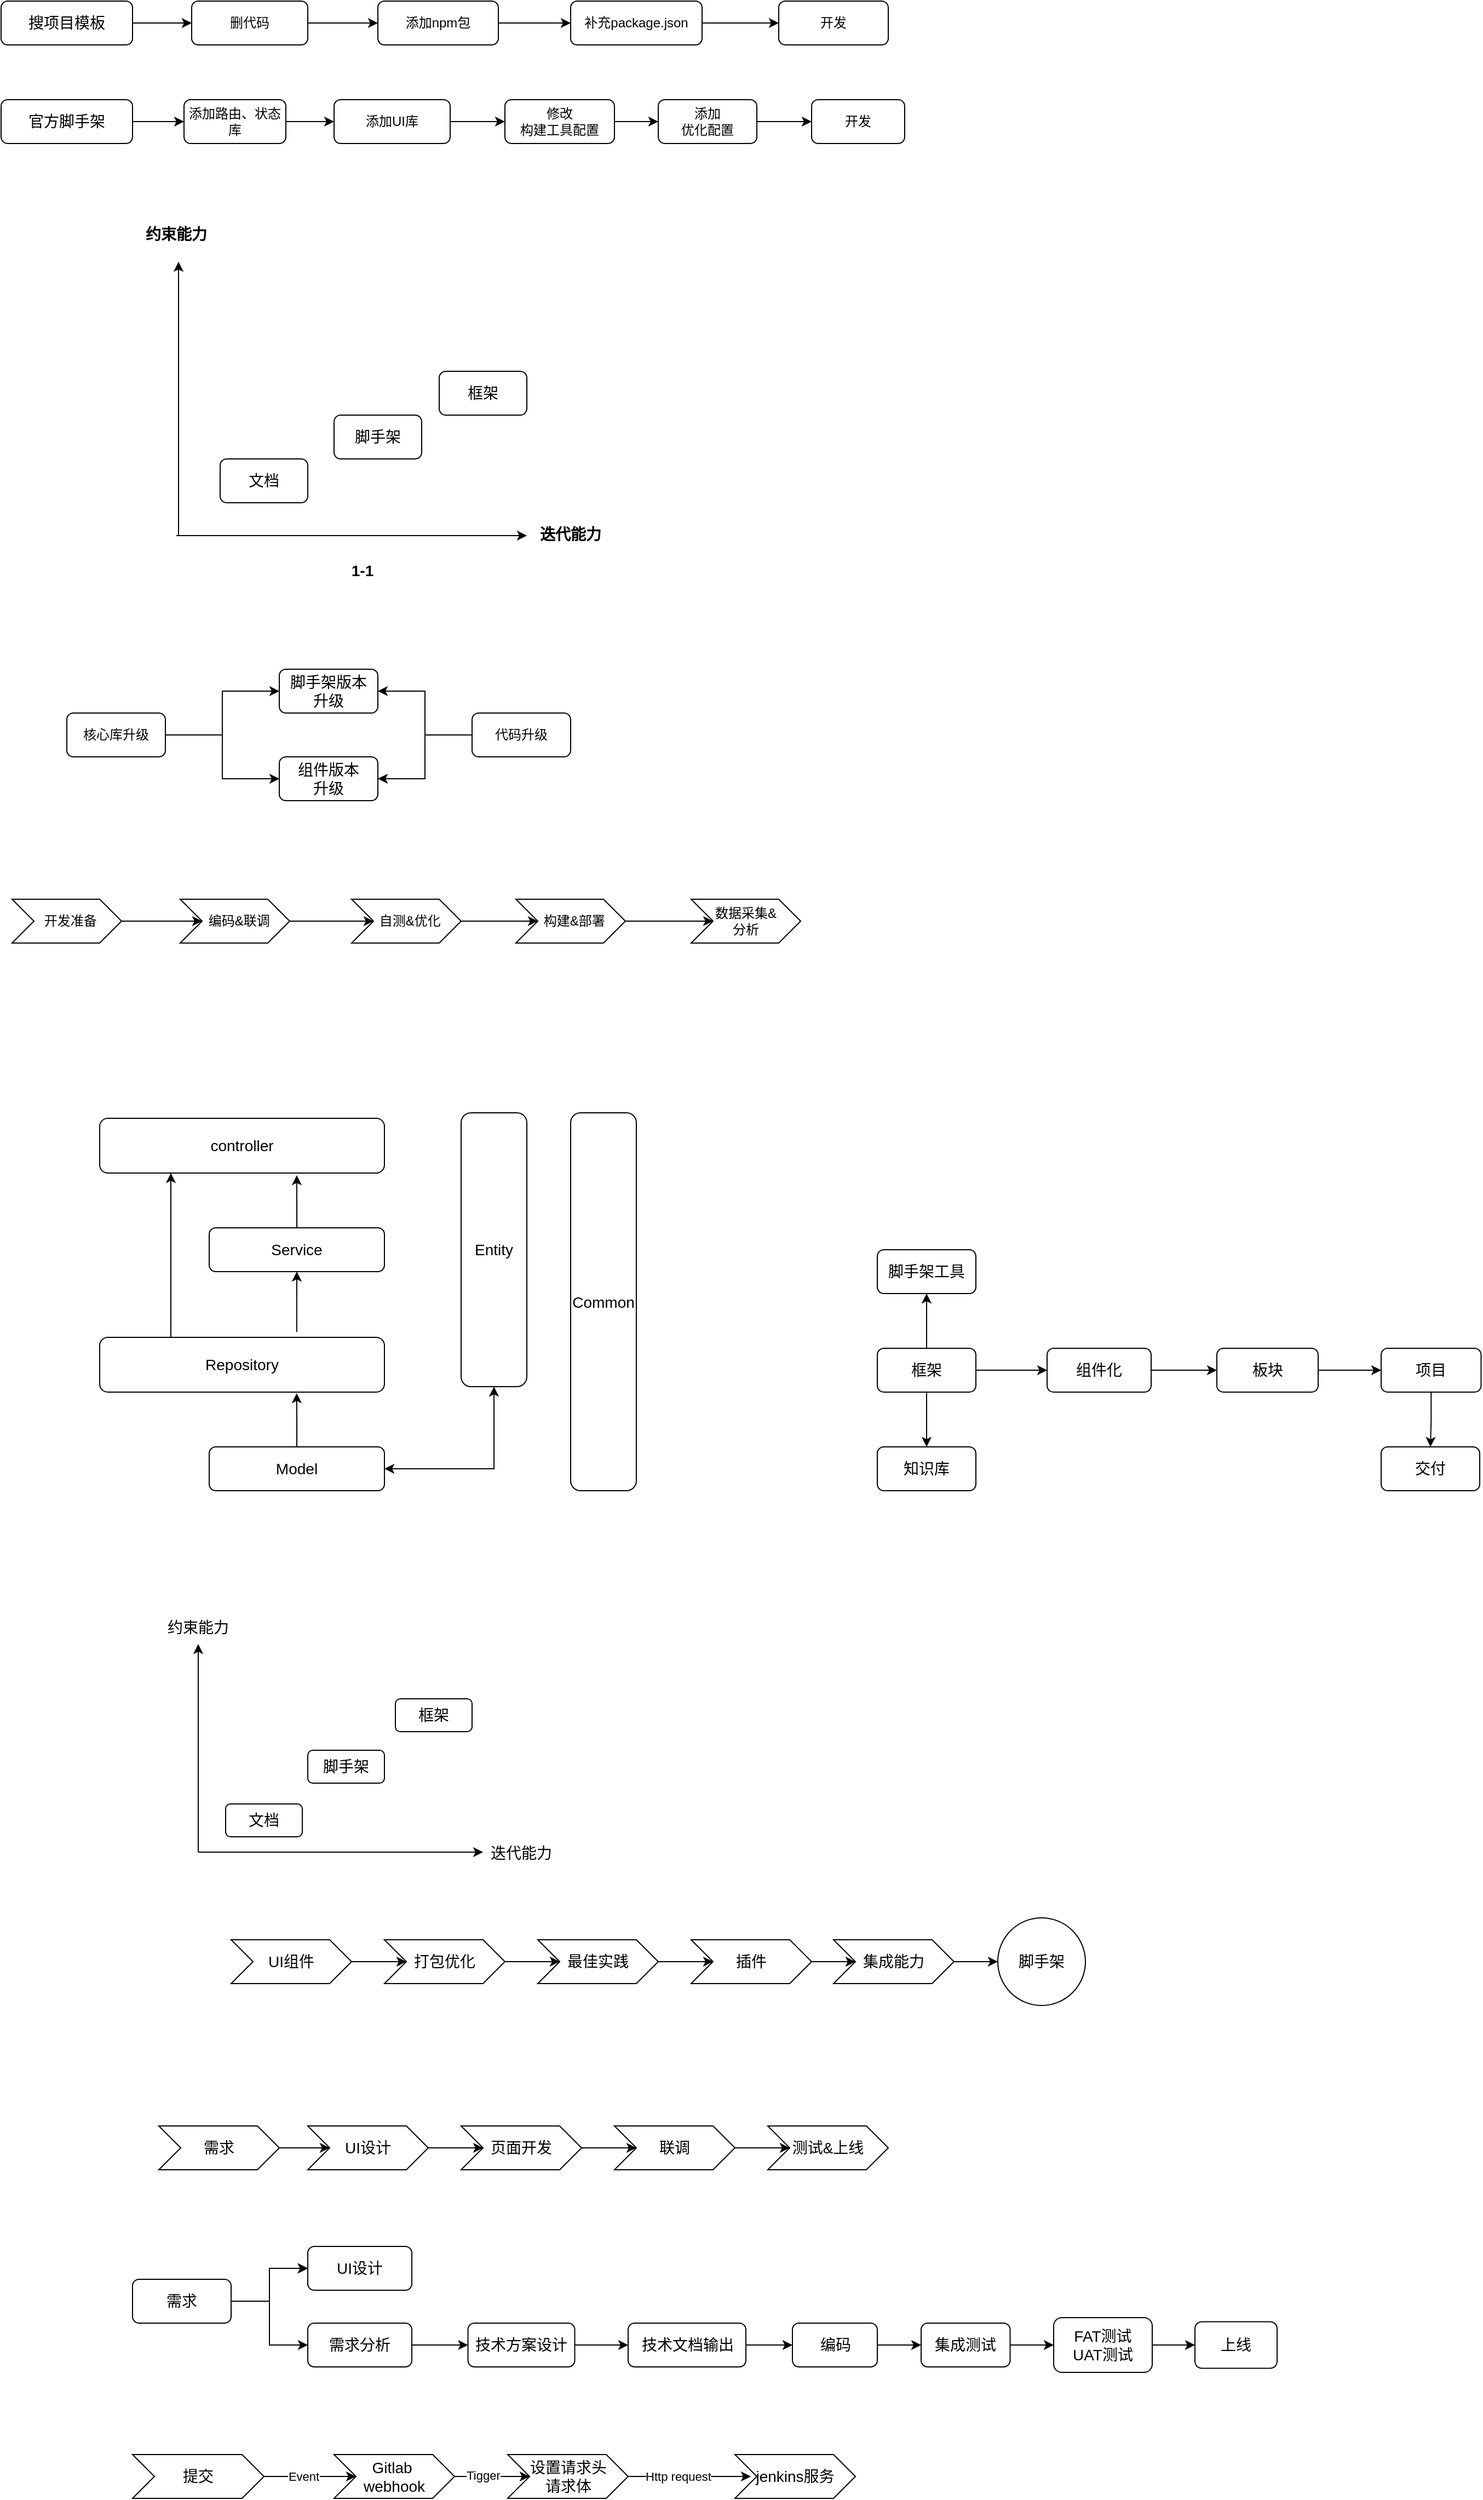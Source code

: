 <mxfile version="24.0.4" type="device">
  <diagram name="第 1 页" id="cCsAaRK-UNucI2DdjEOl">
    <mxGraphModel dx="1202" dy="805" grid="1" gridSize="10" guides="1" tooltips="1" connect="1" arrows="1" fold="1" page="1" pageScale="1" pageWidth="827" pageHeight="1169" math="0" shadow="0">
      <root>
        <mxCell id="0" />
        <mxCell id="1" parent="0" />
        <mxCell id="EiU0RaMu62NVQGDZF7El-1" value="" style="endArrow=classic;html=1;rounded=0;" parent="1" edge="1">
          <mxGeometry width="50" height="50" relative="1" as="geometry">
            <mxPoint x="230" y="508" as="sourcePoint" />
            <mxPoint x="550" y="508" as="targetPoint" />
          </mxGeometry>
        </mxCell>
        <mxCell id="EiU0RaMu62NVQGDZF7El-2" value="" style="endArrow=classic;html=1;rounded=0;" parent="1" edge="1">
          <mxGeometry width="50" height="50" relative="1" as="geometry">
            <mxPoint x="232" y="508" as="sourcePoint" />
            <mxPoint x="232" y="258" as="targetPoint" />
          </mxGeometry>
        </mxCell>
        <mxCell id="EiU0RaMu62NVQGDZF7El-3" value="&lt;font style=&quot;font-size: 14px;&quot;&gt;&lt;b&gt;迭代能力&lt;/b&gt;&lt;/font&gt;" style="text;html=1;strokeColor=none;fillColor=none;align=center;verticalAlign=middle;whiteSpace=wrap;rounded=0;" parent="1" vertex="1">
          <mxGeometry x="560" y="492" width="60" height="30" as="geometry" />
        </mxCell>
        <mxCell id="EiU0RaMu62NVQGDZF7El-4" value="&lt;font style=&quot;font-size: 14px;&quot;&gt;&lt;b&gt;约束能力&lt;/b&gt;&lt;/font&gt;" style="text;html=1;strokeColor=none;fillColor=none;align=center;verticalAlign=middle;whiteSpace=wrap;rounded=0;" parent="1" vertex="1">
          <mxGeometry x="200" y="218" width="60" height="30" as="geometry" />
        </mxCell>
        <mxCell id="EiU0RaMu62NVQGDZF7El-5" value="&lt;font style=&quot;font-size: 14px;&quot;&gt;文档&lt;/font&gt;" style="rounded=1;whiteSpace=wrap;html=1;" parent="1" vertex="1">
          <mxGeometry x="270" y="438" width="80" height="40" as="geometry" />
        </mxCell>
        <mxCell id="EiU0RaMu62NVQGDZF7El-6" value="&lt;font style=&quot;font-size: 14px;&quot;&gt;脚手架&lt;/font&gt;" style="rounded=1;whiteSpace=wrap;html=1;" parent="1" vertex="1">
          <mxGeometry x="374" y="398" width="80" height="40" as="geometry" />
        </mxCell>
        <mxCell id="EiU0RaMu62NVQGDZF7El-7" value="&lt;font style=&quot;font-size: 14px;&quot;&gt;框架&lt;/font&gt;" style="rounded=1;whiteSpace=wrap;html=1;" parent="1" vertex="1">
          <mxGeometry x="470" y="358" width="80" height="40" as="geometry" />
        </mxCell>
        <mxCell id="EiU0RaMu62NVQGDZF7El-8" value="&lt;font style=&quot;font-size: 14px;&quot;&gt;&lt;b&gt;1-1&lt;/b&gt;&lt;/font&gt;" style="text;html=1;strokeColor=none;fillColor=none;align=center;verticalAlign=middle;whiteSpace=wrap;rounded=0;" parent="1" vertex="1">
          <mxGeometry x="370" y="525" width="60" height="30" as="geometry" />
        </mxCell>
        <mxCell id="Ejt7r15DosklADj79_5X-3" value="" style="edgeStyle=orthogonalEdgeStyle;rounded=0;orthogonalLoop=1;jettySize=auto;html=1;" parent="1" source="Ejt7r15DosklADj79_5X-1" target="Ejt7r15DosklADj79_5X-2" edge="1">
          <mxGeometry relative="1" as="geometry" />
        </mxCell>
        <mxCell id="Ejt7r15DosklADj79_5X-1" value="&lt;font style=&quot;font-size: 14px;&quot;&gt;搜项目模板&lt;/font&gt;" style="rounded=1;whiteSpace=wrap;html=1;" parent="1" vertex="1">
          <mxGeometry x="70" y="20" width="120" height="40" as="geometry" />
        </mxCell>
        <mxCell id="Ejt7r15DosklADj79_5X-5" value="" style="edgeStyle=orthogonalEdgeStyle;rounded=0;orthogonalLoop=1;jettySize=auto;html=1;" parent="1" source="Ejt7r15DosklADj79_5X-2" target="Ejt7r15DosklADj79_5X-4" edge="1">
          <mxGeometry relative="1" as="geometry" />
        </mxCell>
        <mxCell id="Ejt7r15DosklADj79_5X-2" value="删代码" style="whiteSpace=wrap;html=1;rounded=1;" parent="1" vertex="1">
          <mxGeometry x="244" y="20" width="106" height="40" as="geometry" />
        </mxCell>
        <mxCell id="Ejt7r15DosklADj79_5X-7" value="" style="edgeStyle=orthogonalEdgeStyle;rounded=0;orthogonalLoop=1;jettySize=auto;html=1;" parent="1" source="Ejt7r15DosklADj79_5X-4" target="Ejt7r15DosklADj79_5X-6" edge="1">
          <mxGeometry relative="1" as="geometry" />
        </mxCell>
        <mxCell id="Ejt7r15DosklADj79_5X-4" value="添加npm包" style="whiteSpace=wrap;html=1;rounded=1;" parent="1" vertex="1">
          <mxGeometry x="414" y="20" width="110" height="40" as="geometry" />
        </mxCell>
        <mxCell id="Ejt7r15DosklADj79_5X-9" value="" style="edgeStyle=orthogonalEdgeStyle;rounded=0;orthogonalLoop=1;jettySize=auto;html=1;" parent="1" source="Ejt7r15DosklADj79_5X-6" target="Ejt7r15DosklADj79_5X-8" edge="1">
          <mxGeometry relative="1" as="geometry" />
        </mxCell>
        <mxCell id="Ejt7r15DosklADj79_5X-6" value="补充package.json" style="whiteSpace=wrap;html=1;rounded=1;" parent="1" vertex="1">
          <mxGeometry x="590" y="20" width="120" height="40" as="geometry" />
        </mxCell>
        <mxCell id="Ejt7r15DosklADj79_5X-8" value="开发" style="whiteSpace=wrap;html=1;rounded=1;" parent="1" vertex="1">
          <mxGeometry x="780" y="20" width="100" height="40" as="geometry" />
        </mxCell>
        <mxCell id="Ejt7r15DosklADj79_5X-12" value="" style="edgeStyle=orthogonalEdgeStyle;rounded=0;orthogonalLoop=1;jettySize=auto;html=1;" parent="1" source="Ejt7r15DosklADj79_5X-10" target="Ejt7r15DosklADj79_5X-11" edge="1">
          <mxGeometry relative="1" as="geometry" />
        </mxCell>
        <mxCell id="Ejt7r15DosklADj79_5X-10" value="&lt;font style=&quot;font-size: 14px;&quot;&gt;官方脚手架&lt;/font&gt;" style="rounded=1;whiteSpace=wrap;html=1;" parent="1" vertex="1">
          <mxGeometry x="70" y="110" width="120" height="40" as="geometry" />
        </mxCell>
        <mxCell id="Ejt7r15DosklADj79_5X-14" value="" style="edgeStyle=orthogonalEdgeStyle;rounded=0;orthogonalLoop=1;jettySize=auto;html=1;" parent="1" source="Ejt7r15DosklADj79_5X-11" target="Ejt7r15DosklADj79_5X-13" edge="1">
          <mxGeometry relative="1" as="geometry" />
        </mxCell>
        <mxCell id="Ejt7r15DosklADj79_5X-11" value="添加路由、状态库" style="whiteSpace=wrap;html=1;rounded=1;" parent="1" vertex="1">
          <mxGeometry x="237" y="110" width="93" height="40" as="geometry" />
        </mxCell>
        <mxCell id="Ejt7r15DosklADj79_5X-16" value="" style="edgeStyle=orthogonalEdgeStyle;rounded=0;orthogonalLoop=1;jettySize=auto;html=1;" parent="1" source="Ejt7r15DosklADj79_5X-13" target="Ejt7r15DosklADj79_5X-15" edge="1">
          <mxGeometry relative="1" as="geometry" />
        </mxCell>
        <mxCell id="Ejt7r15DosklADj79_5X-13" value="添加UI库" style="whiteSpace=wrap;html=1;rounded=1;" parent="1" vertex="1">
          <mxGeometry x="374" y="110" width="106" height="40" as="geometry" />
        </mxCell>
        <mxCell id="Ejt7r15DosklADj79_5X-18" value="" style="edgeStyle=orthogonalEdgeStyle;rounded=0;orthogonalLoop=1;jettySize=auto;html=1;" parent="1" source="Ejt7r15DosklADj79_5X-15" target="Ejt7r15DosklADj79_5X-17" edge="1">
          <mxGeometry relative="1" as="geometry" />
        </mxCell>
        <mxCell id="Ejt7r15DosklADj79_5X-15" value="修改&lt;br&gt;构建工具配置" style="whiteSpace=wrap;html=1;rounded=1;" parent="1" vertex="1">
          <mxGeometry x="530" y="110" width="100" height="40" as="geometry" />
        </mxCell>
        <mxCell id="Ejt7r15DosklADj79_5X-20" value="" style="edgeStyle=orthogonalEdgeStyle;rounded=0;orthogonalLoop=1;jettySize=auto;html=1;" parent="1" source="Ejt7r15DosklADj79_5X-17" target="Ejt7r15DosklADj79_5X-19" edge="1">
          <mxGeometry relative="1" as="geometry" />
        </mxCell>
        <mxCell id="Ejt7r15DosklADj79_5X-17" value="添加&lt;br&gt;优化配置" style="whiteSpace=wrap;html=1;rounded=1;" parent="1" vertex="1">
          <mxGeometry x="670" y="110" width="90" height="40" as="geometry" />
        </mxCell>
        <mxCell id="Ejt7r15DosklADj79_5X-19" value="开发" style="whiteSpace=wrap;html=1;rounded=1;" parent="1" vertex="1">
          <mxGeometry x="810" y="110" width="85" height="40" as="geometry" />
        </mxCell>
        <mxCell id="NAdWl_2dodAaMcUguK9u-1" value="&lt;font style=&quot;font-size: 14px;&quot;&gt;脚手架版本&lt;br&gt;升级&lt;/font&gt;" style="rounded=1;whiteSpace=wrap;html=1;" parent="1" vertex="1">
          <mxGeometry x="324" y="630" width="90" height="40" as="geometry" />
        </mxCell>
        <mxCell id="NAdWl_2dodAaMcUguK9u-10" style="edgeStyle=orthogonalEdgeStyle;rounded=0;orthogonalLoop=1;jettySize=auto;html=1;entryX=0;entryY=0.5;entryDx=0;entryDy=0;" parent="1" source="NAdWl_2dodAaMcUguK9u-2" target="NAdWl_2dodAaMcUguK9u-1" edge="1">
          <mxGeometry relative="1" as="geometry" />
        </mxCell>
        <mxCell id="NAdWl_2dodAaMcUguK9u-11" style="edgeStyle=orthogonalEdgeStyle;rounded=0;orthogonalLoop=1;jettySize=auto;html=1;entryX=0;entryY=0.5;entryDx=0;entryDy=0;" parent="1" source="NAdWl_2dodAaMcUguK9u-2" target="NAdWl_2dodAaMcUguK9u-4" edge="1">
          <mxGeometry relative="1" as="geometry" />
        </mxCell>
        <mxCell id="NAdWl_2dodAaMcUguK9u-2" value="核心库升级" style="rounded=1;whiteSpace=wrap;html=1;" parent="1" vertex="1">
          <mxGeometry x="130" y="670" width="90" height="40" as="geometry" />
        </mxCell>
        <mxCell id="NAdWl_2dodAaMcUguK9u-12" style="edgeStyle=orthogonalEdgeStyle;rounded=0;orthogonalLoop=1;jettySize=auto;html=1;entryX=1;entryY=0.5;entryDx=0;entryDy=0;" parent="1" source="NAdWl_2dodAaMcUguK9u-3" target="NAdWl_2dodAaMcUguK9u-1" edge="1">
          <mxGeometry relative="1" as="geometry" />
        </mxCell>
        <mxCell id="NAdWl_2dodAaMcUguK9u-13" style="edgeStyle=orthogonalEdgeStyle;rounded=0;orthogonalLoop=1;jettySize=auto;html=1;entryX=1;entryY=0.5;entryDx=0;entryDy=0;" parent="1" source="NAdWl_2dodAaMcUguK9u-3" target="NAdWl_2dodAaMcUguK9u-4" edge="1">
          <mxGeometry relative="1" as="geometry" />
        </mxCell>
        <mxCell id="NAdWl_2dodAaMcUguK9u-3" value="代码升级" style="rounded=1;whiteSpace=wrap;html=1;" parent="1" vertex="1">
          <mxGeometry x="500" y="670" width="90" height="40" as="geometry" />
        </mxCell>
        <mxCell id="NAdWl_2dodAaMcUguK9u-4" value="&lt;font style=&quot;font-size: 14px;&quot;&gt;组件版本&lt;br&gt;升级&lt;/font&gt;" style="rounded=1;whiteSpace=wrap;html=1;" parent="1" vertex="1">
          <mxGeometry x="324" y="710" width="90" height="40" as="geometry" />
        </mxCell>
        <mxCell id="hn75DS8gyZe4PShJC_QH-3" value="" style="edgeStyle=orthogonalEdgeStyle;rounded=0;orthogonalLoop=1;jettySize=auto;html=1;" parent="1" source="hn75DS8gyZe4PShJC_QH-1" target="hn75DS8gyZe4PShJC_QH-2" edge="1">
          <mxGeometry relative="1" as="geometry" />
        </mxCell>
        <mxCell id="hn75DS8gyZe4PShJC_QH-1" value="&amp;nbsp; 开发准备" style="shape=step;perimeter=stepPerimeter;whiteSpace=wrap;html=1;fixedSize=1;" parent="1" vertex="1">
          <mxGeometry x="80" y="840" width="100" height="40" as="geometry" />
        </mxCell>
        <mxCell id="hn75DS8gyZe4PShJC_QH-5" value="" style="edgeStyle=orthogonalEdgeStyle;rounded=0;orthogonalLoop=1;jettySize=auto;html=1;" parent="1" source="hn75DS8gyZe4PShJC_QH-2" target="hn75DS8gyZe4PShJC_QH-4" edge="1">
          <mxGeometry relative="1" as="geometry" />
        </mxCell>
        <mxCell id="hn75DS8gyZe4PShJC_QH-2" value="&amp;nbsp; 编码&amp;amp;联调" style="shape=step;perimeter=stepPerimeter;whiteSpace=wrap;html=1;fixedSize=1;" parent="1" vertex="1">
          <mxGeometry x="233.5" y="840" width="100" height="40" as="geometry" />
        </mxCell>
        <mxCell id="hn75DS8gyZe4PShJC_QH-7" value="" style="edgeStyle=orthogonalEdgeStyle;rounded=0;orthogonalLoop=1;jettySize=auto;html=1;" parent="1" source="hn75DS8gyZe4PShJC_QH-4" target="hn75DS8gyZe4PShJC_QH-6" edge="1">
          <mxGeometry relative="1" as="geometry" />
        </mxCell>
        <mxCell id="hn75DS8gyZe4PShJC_QH-4" value="&amp;nbsp; 自测&amp;amp;优化" style="shape=step;perimeter=stepPerimeter;whiteSpace=wrap;html=1;fixedSize=1;" parent="1" vertex="1">
          <mxGeometry x="390" y="840" width="100" height="40" as="geometry" />
        </mxCell>
        <mxCell id="hn75DS8gyZe4PShJC_QH-9" value="" style="edgeStyle=orthogonalEdgeStyle;rounded=0;orthogonalLoop=1;jettySize=auto;html=1;" parent="1" source="hn75DS8gyZe4PShJC_QH-6" target="hn75DS8gyZe4PShJC_QH-8" edge="1">
          <mxGeometry relative="1" as="geometry" />
        </mxCell>
        <mxCell id="hn75DS8gyZe4PShJC_QH-6" value="&amp;nbsp; 构建&amp;amp;部署" style="shape=step;perimeter=stepPerimeter;whiteSpace=wrap;html=1;fixedSize=1;" parent="1" vertex="1">
          <mxGeometry x="540" y="840" width="100" height="40" as="geometry" />
        </mxCell>
        <mxCell id="hn75DS8gyZe4PShJC_QH-8" value="数据采集&amp;amp;&lt;br&gt;分析" style="shape=step;perimeter=stepPerimeter;whiteSpace=wrap;html=1;fixedSize=1;" parent="1" vertex="1">
          <mxGeometry x="700" y="840" width="100" height="40" as="geometry" />
        </mxCell>
        <mxCell id="AYlHaPwdUE5kpKyvpGft-1" value="&lt;font style=&quot;font-size: 14px;&quot;&gt;controller&lt;/font&gt;" style="rounded=1;whiteSpace=wrap;html=1;" parent="1" vertex="1">
          <mxGeometry x="160" y="1040" width="260" height="50" as="geometry" />
        </mxCell>
        <mxCell id="AYlHaPwdUE5kpKyvpGft-2" value="&lt;font style=&quot;font-size: 14px;&quot;&gt;Service&lt;/font&gt;" style="rounded=1;whiteSpace=wrap;html=1;" parent="1" vertex="1">
          <mxGeometry x="260" y="1140" width="160" height="40" as="geometry" />
        </mxCell>
        <mxCell id="AYlHaPwdUE5kpKyvpGft-9" style="edgeStyle=orthogonalEdgeStyle;rounded=0;orthogonalLoop=1;jettySize=auto;html=1;entryX=0.5;entryY=1;entryDx=0;entryDy=0;exitX=0.692;exitY=-0.1;exitDx=0;exitDy=0;exitPerimeter=0;" parent="1" source="AYlHaPwdUE5kpKyvpGft-3" target="AYlHaPwdUE5kpKyvpGft-2" edge="1">
          <mxGeometry relative="1" as="geometry" />
        </mxCell>
        <mxCell id="AYlHaPwdUE5kpKyvpGft-11" style="edgeStyle=orthogonalEdgeStyle;rounded=0;orthogonalLoop=1;jettySize=auto;html=1;exitX=0.5;exitY=0;exitDx=0;exitDy=0;entryX=0.25;entryY=1;entryDx=0;entryDy=0;" parent="1" source="AYlHaPwdUE5kpKyvpGft-3" target="AYlHaPwdUE5kpKyvpGft-1" edge="1">
          <mxGeometry relative="1" as="geometry">
            <Array as="points">
              <mxPoint x="225" y="1240" />
            </Array>
          </mxGeometry>
        </mxCell>
        <mxCell id="AYlHaPwdUE5kpKyvpGft-3" value="&lt;font style=&quot;font-size: 14px;&quot;&gt;Repository&lt;/font&gt;" style="rounded=1;whiteSpace=wrap;html=1;" parent="1" vertex="1">
          <mxGeometry x="160" y="1240" width="260" height="50" as="geometry" />
        </mxCell>
        <mxCell id="AYlHaPwdUE5kpKyvpGft-7" style="edgeStyle=orthogonalEdgeStyle;rounded=0;orthogonalLoop=1;jettySize=auto;html=1;entryX=0.5;entryY=1;entryDx=0;entryDy=0;shadow=0;startArrow=classic;startFill=1;" parent="1" source="AYlHaPwdUE5kpKyvpGft-4" target="AYlHaPwdUE5kpKyvpGft-5" edge="1">
          <mxGeometry relative="1" as="geometry" />
        </mxCell>
        <mxCell id="AYlHaPwdUE5kpKyvpGft-4" value="&lt;font style=&quot;font-size: 14px;&quot;&gt;Model&lt;/font&gt;" style="rounded=1;whiteSpace=wrap;html=1;" parent="1" vertex="1">
          <mxGeometry x="260" y="1340" width="160" height="40" as="geometry" />
        </mxCell>
        <mxCell id="AYlHaPwdUE5kpKyvpGft-5" value="&lt;font style=&quot;font-size: 14px;&quot;&gt;Entity&lt;/font&gt;" style="rounded=1;whiteSpace=wrap;html=1;" parent="1" vertex="1">
          <mxGeometry x="490" y="1035" width="60" height="250" as="geometry" />
        </mxCell>
        <mxCell id="AYlHaPwdUE5kpKyvpGft-6" value="&lt;font style=&quot;font-size: 14px;&quot;&gt;Common&lt;/font&gt;" style="rounded=1;whiteSpace=wrap;html=1;" parent="1" vertex="1">
          <mxGeometry x="590" y="1035" width="60" height="345" as="geometry" />
        </mxCell>
        <mxCell id="AYlHaPwdUE5kpKyvpGft-8" style="edgeStyle=orthogonalEdgeStyle;rounded=0;orthogonalLoop=1;jettySize=auto;html=1;exitX=0.5;exitY=0;exitDx=0;exitDy=0;entryX=0.692;entryY=1.02;entryDx=0;entryDy=0;entryPerimeter=0;" parent="1" source="AYlHaPwdUE5kpKyvpGft-4" target="AYlHaPwdUE5kpKyvpGft-3" edge="1">
          <mxGeometry relative="1" as="geometry" />
        </mxCell>
        <mxCell id="AYlHaPwdUE5kpKyvpGft-14" style="edgeStyle=orthogonalEdgeStyle;rounded=0;orthogonalLoop=1;jettySize=auto;html=1;entryX=0.692;entryY=1.04;entryDx=0;entryDy=0;entryPerimeter=0;" parent="1" source="AYlHaPwdUE5kpKyvpGft-2" target="AYlHaPwdUE5kpKyvpGft-1" edge="1">
          <mxGeometry relative="1" as="geometry" />
        </mxCell>
        <mxCell id="2KSoQMNFVAGbqt0PSiGc-8" value="" style="edgeStyle=orthogonalEdgeStyle;rounded=0;orthogonalLoop=1;jettySize=auto;html=1;" parent="1" source="2KSoQMNFVAGbqt0PSiGc-6" target="2KSoQMNFVAGbqt0PSiGc-7" edge="1">
          <mxGeometry relative="1" as="geometry" />
        </mxCell>
        <mxCell id="2KSoQMNFVAGbqt0PSiGc-10" value="" style="edgeStyle=orthogonalEdgeStyle;rounded=0;orthogonalLoop=1;jettySize=auto;html=1;" parent="1" source="2KSoQMNFVAGbqt0PSiGc-6" target="2KSoQMNFVAGbqt0PSiGc-9" edge="1">
          <mxGeometry relative="1" as="geometry" />
        </mxCell>
        <mxCell id="2KSoQMNFVAGbqt0PSiGc-16" value="" style="edgeStyle=orthogonalEdgeStyle;rounded=0;orthogonalLoop=1;jettySize=auto;html=1;" parent="1" source="2KSoQMNFVAGbqt0PSiGc-6" target="2KSoQMNFVAGbqt0PSiGc-15" edge="1">
          <mxGeometry relative="1" as="geometry" />
        </mxCell>
        <mxCell id="2KSoQMNFVAGbqt0PSiGc-6" value="&lt;font style=&quot;font-size: 14px;&quot;&gt;框架&lt;/font&gt;" style="rounded=1;whiteSpace=wrap;html=1;" parent="1" vertex="1">
          <mxGeometry x="870" y="1250" width="90" height="40" as="geometry" />
        </mxCell>
        <mxCell id="2KSoQMNFVAGbqt0PSiGc-12" value="" style="edgeStyle=orthogonalEdgeStyle;rounded=0;orthogonalLoop=1;jettySize=auto;html=1;" parent="1" source="2KSoQMNFVAGbqt0PSiGc-7" target="2KSoQMNFVAGbqt0PSiGc-11" edge="1">
          <mxGeometry relative="1" as="geometry" />
        </mxCell>
        <mxCell id="2KSoQMNFVAGbqt0PSiGc-7" value="&lt;font style=&quot;font-size: 14px;&quot;&gt;组件化&lt;/font&gt;" style="whiteSpace=wrap;html=1;rounded=1;" parent="1" vertex="1">
          <mxGeometry x="1025" y="1250" width="95" height="40" as="geometry" />
        </mxCell>
        <mxCell id="2KSoQMNFVAGbqt0PSiGc-9" value="&lt;font style=&quot;font-size: 14px;&quot;&gt;知识库&lt;/font&gt;" style="whiteSpace=wrap;html=1;rounded=1;" parent="1" vertex="1">
          <mxGeometry x="870" y="1340" width="90" height="40" as="geometry" />
        </mxCell>
        <mxCell id="2KSoQMNFVAGbqt0PSiGc-14" value="" style="edgeStyle=orthogonalEdgeStyle;rounded=0;orthogonalLoop=1;jettySize=auto;html=1;" parent="1" source="2KSoQMNFVAGbqt0PSiGc-11" target="2KSoQMNFVAGbqt0PSiGc-13" edge="1">
          <mxGeometry relative="1" as="geometry" />
        </mxCell>
        <mxCell id="2KSoQMNFVAGbqt0PSiGc-11" value="&lt;font style=&quot;font-size: 14px;&quot;&gt;板块&lt;/font&gt;" style="whiteSpace=wrap;html=1;rounded=1;" parent="1" vertex="1">
          <mxGeometry x="1180" y="1250" width="92.5" height="40" as="geometry" />
        </mxCell>
        <mxCell id="2KSoQMNFVAGbqt0PSiGc-18" value="" style="edgeStyle=orthogonalEdgeStyle;rounded=0;orthogonalLoop=1;jettySize=auto;html=1;" parent="1" source="2KSoQMNFVAGbqt0PSiGc-13" target="2KSoQMNFVAGbqt0PSiGc-17" edge="1">
          <mxGeometry relative="1" as="geometry" />
        </mxCell>
        <mxCell id="2KSoQMNFVAGbqt0PSiGc-13" value="&lt;font style=&quot;font-size: 14px;&quot;&gt;项目&lt;/font&gt;" style="whiteSpace=wrap;html=1;rounded=1;" parent="1" vertex="1">
          <mxGeometry x="1330" y="1250" width="91.25" height="40" as="geometry" />
        </mxCell>
        <mxCell id="2KSoQMNFVAGbqt0PSiGc-15" value="&lt;font style=&quot;font-size: 14px;&quot;&gt;脚手架工具&lt;/font&gt;" style="whiteSpace=wrap;html=1;rounded=1;" parent="1" vertex="1">
          <mxGeometry x="870" y="1160" width="90" height="40" as="geometry" />
        </mxCell>
        <mxCell id="2KSoQMNFVAGbqt0PSiGc-17" value="&lt;font style=&quot;font-size: 14px;&quot;&gt;交付&lt;/font&gt;" style="whiteSpace=wrap;html=1;rounded=1;" parent="1" vertex="1">
          <mxGeometry x="1330" y="1340" width="90" height="40" as="geometry" />
        </mxCell>
        <mxCell id="v0n1DVpkR7fIXKcRWd8t-1" value="" style="endArrow=classic;html=1;rounded=0;" parent="1" edge="1">
          <mxGeometry width="50" height="50" relative="1" as="geometry">
            <mxPoint x="250" y="1710" as="sourcePoint" />
            <mxPoint x="510" y="1710" as="targetPoint" />
          </mxGeometry>
        </mxCell>
        <mxCell id="v0n1DVpkR7fIXKcRWd8t-2" value="" style="endArrow=classic;html=1;rounded=0;" parent="1" edge="1">
          <mxGeometry width="50" height="50" relative="1" as="geometry">
            <mxPoint x="250" y="1710" as="sourcePoint" />
            <mxPoint x="250" y="1520" as="targetPoint" />
          </mxGeometry>
        </mxCell>
        <mxCell id="v0n1DVpkR7fIXKcRWd8t-3" value="&lt;font style=&quot;font-size: 14px;&quot;&gt;文档&lt;/font&gt;" style="rounded=1;whiteSpace=wrap;html=1;" parent="1" vertex="1">
          <mxGeometry x="275" y="1666" width="70" height="30" as="geometry" />
        </mxCell>
        <mxCell id="v0n1DVpkR7fIXKcRWd8t-4" value="&lt;font style=&quot;font-size: 14px;&quot;&gt;脚手架&lt;/font&gt;" style="rounded=1;whiteSpace=wrap;html=1;" parent="1" vertex="1">
          <mxGeometry x="350" y="1617" width="70" height="30" as="geometry" />
        </mxCell>
        <mxCell id="v0n1DVpkR7fIXKcRWd8t-5" value="&lt;font style=&quot;font-size: 14px;&quot;&gt;框架&lt;/font&gt;" style="rounded=1;whiteSpace=wrap;html=1;" parent="1" vertex="1">
          <mxGeometry x="430" y="1570" width="70" height="30" as="geometry" />
        </mxCell>
        <mxCell id="v0n1DVpkR7fIXKcRWd8t-6" value="&lt;font style=&quot;font-size: 14px;&quot;&gt;迭代能力&lt;/font&gt;" style="text;html=1;align=center;verticalAlign=middle;whiteSpace=wrap;rounded=0;" parent="1" vertex="1">
          <mxGeometry x="515" y="1696" width="60" height="30" as="geometry" />
        </mxCell>
        <mxCell id="v0n1DVpkR7fIXKcRWd8t-7" value="&lt;font style=&quot;font-size: 14px;&quot;&gt;约束能力&lt;/font&gt;" style="text;html=1;align=center;verticalAlign=middle;whiteSpace=wrap;rounded=0;" parent="1" vertex="1">
          <mxGeometry x="220" y="1490" width="60" height="30" as="geometry" />
        </mxCell>
        <mxCell id="b-3hrUj5EbfOZdrdbs6c-3" value="" style="edgeStyle=orthogonalEdgeStyle;rounded=0;orthogonalLoop=1;jettySize=auto;html=1;" parent="1" source="b-3hrUj5EbfOZdrdbs6c-1" target="b-3hrUj5EbfOZdrdbs6c-2" edge="1">
          <mxGeometry relative="1" as="geometry" />
        </mxCell>
        <mxCell id="b-3hrUj5EbfOZdrdbs6c-1" value="&lt;font style=&quot;font-size: 14px;&quot;&gt;UI组件&lt;/font&gt;" style="shape=step;perimeter=stepPerimeter;whiteSpace=wrap;html=1;fixedSize=1;" parent="1" vertex="1">
          <mxGeometry x="280" y="1790" width="110" height="40" as="geometry" />
        </mxCell>
        <mxCell id="b-3hrUj5EbfOZdrdbs6c-5" value="" style="edgeStyle=orthogonalEdgeStyle;rounded=0;orthogonalLoop=1;jettySize=auto;html=1;" parent="1" source="b-3hrUj5EbfOZdrdbs6c-2" target="b-3hrUj5EbfOZdrdbs6c-4" edge="1">
          <mxGeometry relative="1" as="geometry" />
        </mxCell>
        <mxCell id="b-3hrUj5EbfOZdrdbs6c-2" value="&lt;font style=&quot;font-size: 14px;&quot;&gt;打包优化&lt;/font&gt;" style="shape=step;perimeter=stepPerimeter;whiteSpace=wrap;html=1;fixedSize=1;" parent="1" vertex="1">
          <mxGeometry x="420" y="1790" width="110" height="40" as="geometry" />
        </mxCell>
        <mxCell id="b-3hrUj5EbfOZdrdbs6c-7" value="" style="edgeStyle=orthogonalEdgeStyle;rounded=0;orthogonalLoop=1;jettySize=auto;html=1;" parent="1" source="b-3hrUj5EbfOZdrdbs6c-4" target="b-3hrUj5EbfOZdrdbs6c-6" edge="1">
          <mxGeometry relative="1" as="geometry" />
        </mxCell>
        <mxCell id="b-3hrUj5EbfOZdrdbs6c-4" value="&lt;font style=&quot;font-size: 14px;&quot;&gt;最佳实践&lt;/font&gt;" style="shape=step;perimeter=stepPerimeter;whiteSpace=wrap;html=1;fixedSize=1;" parent="1" vertex="1">
          <mxGeometry x="560" y="1790" width="110" height="40" as="geometry" />
        </mxCell>
        <mxCell id="b-3hrUj5EbfOZdrdbs6c-9" value="" style="edgeStyle=orthogonalEdgeStyle;rounded=0;orthogonalLoop=1;jettySize=auto;html=1;" parent="1" source="b-3hrUj5EbfOZdrdbs6c-6" target="b-3hrUj5EbfOZdrdbs6c-8" edge="1">
          <mxGeometry relative="1" as="geometry" />
        </mxCell>
        <mxCell id="b-3hrUj5EbfOZdrdbs6c-6" value="&lt;font style=&quot;font-size: 14px;&quot;&gt;插件&lt;/font&gt;" style="shape=step;perimeter=stepPerimeter;whiteSpace=wrap;html=1;fixedSize=1;" parent="1" vertex="1">
          <mxGeometry x="700" y="1790" width="110" height="40" as="geometry" />
        </mxCell>
        <mxCell id="b-3hrUj5EbfOZdrdbs6c-11" value="" style="edgeStyle=orthogonalEdgeStyle;rounded=0;orthogonalLoop=1;jettySize=auto;html=1;" parent="1" source="b-3hrUj5EbfOZdrdbs6c-8" target="b-3hrUj5EbfOZdrdbs6c-10" edge="1">
          <mxGeometry relative="1" as="geometry" />
        </mxCell>
        <mxCell id="b-3hrUj5EbfOZdrdbs6c-8" value="&lt;font style=&quot;font-size: 14px;&quot;&gt;集成能力&lt;/font&gt;" style="shape=step;perimeter=stepPerimeter;whiteSpace=wrap;html=1;fixedSize=1;" parent="1" vertex="1">
          <mxGeometry x="830" y="1790" width="110" height="40" as="geometry" />
        </mxCell>
        <mxCell id="b-3hrUj5EbfOZdrdbs6c-10" value="&lt;font style=&quot;font-size: 14px;&quot;&gt;脚手架&lt;/font&gt;" style="ellipse;whiteSpace=wrap;html=1;" parent="1" vertex="1">
          <mxGeometry x="980" y="1770" width="80" height="80" as="geometry" />
        </mxCell>
        <mxCell id="b38eb3SL9eCpy_nRKs9F-3" value="" style="edgeStyle=orthogonalEdgeStyle;rounded=0;orthogonalLoop=1;jettySize=auto;html=1;" parent="1" source="b38eb3SL9eCpy_nRKs9F-1" target="b38eb3SL9eCpy_nRKs9F-2" edge="1">
          <mxGeometry relative="1" as="geometry" />
        </mxCell>
        <mxCell id="b38eb3SL9eCpy_nRKs9F-1" value="&lt;font style=&quot;font-size: 14px;&quot;&gt;需求&lt;/font&gt;" style="shape=step;perimeter=stepPerimeter;whiteSpace=wrap;html=1;fixedSize=1;" parent="1" vertex="1">
          <mxGeometry x="214" y="1960" width="110" height="40" as="geometry" />
        </mxCell>
        <mxCell id="b38eb3SL9eCpy_nRKs9F-6" value="" style="edgeStyle=orthogonalEdgeStyle;rounded=0;orthogonalLoop=1;jettySize=auto;html=1;" parent="1" source="b38eb3SL9eCpy_nRKs9F-2" target="b38eb3SL9eCpy_nRKs9F-5" edge="1">
          <mxGeometry relative="1" as="geometry" />
        </mxCell>
        <mxCell id="b38eb3SL9eCpy_nRKs9F-2" value="&lt;font style=&quot;font-size: 14px;&quot;&gt;UI设计&lt;/font&gt;" style="shape=step;perimeter=stepPerimeter;whiteSpace=wrap;html=1;fixedSize=1;" parent="1" vertex="1">
          <mxGeometry x="350" y="1960" width="110" height="40" as="geometry" />
        </mxCell>
        <mxCell id="b38eb3SL9eCpy_nRKs9F-8" value="" style="edgeStyle=orthogonalEdgeStyle;rounded=0;orthogonalLoop=1;jettySize=auto;html=1;" parent="1" source="b38eb3SL9eCpy_nRKs9F-5" target="b38eb3SL9eCpy_nRKs9F-7" edge="1">
          <mxGeometry relative="1" as="geometry" />
        </mxCell>
        <mxCell id="b38eb3SL9eCpy_nRKs9F-5" value="&lt;font style=&quot;font-size: 14px;&quot;&gt;页面开发&lt;/font&gt;" style="shape=step;perimeter=stepPerimeter;whiteSpace=wrap;html=1;fixedSize=1;" parent="1" vertex="1">
          <mxGeometry x="490" y="1960" width="110" height="40" as="geometry" />
        </mxCell>
        <mxCell id="b38eb3SL9eCpy_nRKs9F-10" value="" style="edgeStyle=orthogonalEdgeStyle;rounded=0;orthogonalLoop=1;jettySize=auto;html=1;" parent="1" source="b38eb3SL9eCpy_nRKs9F-7" target="b38eb3SL9eCpy_nRKs9F-9" edge="1">
          <mxGeometry relative="1" as="geometry" />
        </mxCell>
        <mxCell id="b38eb3SL9eCpy_nRKs9F-7" value="&lt;font style=&quot;font-size: 14px;&quot;&gt;联调&lt;/font&gt;" style="shape=step;perimeter=stepPerimeter;whiteSpace=wrap;html=1;fixedSize=1;" parent="1" vertex="1">
          <mxGeometry x="630" y="1960" width="110" height="40" as="geometry" />
        </mxCell>
        <mxCell id="b38eb3SL9eCpy_nRKs9F-9" value="&lt;span style=&quot;font-size: 14px;&quot;&gt;测试&amp;amp;上线&lt;/span&gt;" style="shape=step;perimeter=stepPerimeter;whiteSpace=wrap;html=1;fixedSize=1;" parent="1" vertex="1">
          <mxGeometry x="770" y="1960" width="110" height="40" as="geometry" />
        </mxCell>
        <mxCell id="7uhI4GSn_xNczUIVpmax-4" value="" style="edgeStyle=orthogonalEdgeStyle;rounded=0;orthogonalLoop=1;jettySize=auto;html=1;" parent="1" source="7uhI4GSn_xNczUIVpmax-2" target="7uhI4GSn_xNczUIVpmax-3" edge="1">
          <mxGeometry relative="1" as="geometry" />
        </mxCell>
        <mxCell id="7uhI4GSn_xNczUIVpmax-5" value="" style="edgeStyle=orthogonalEdgeStyle;rounded=0;orthogonalLoop=1;jettySize=auto;html=1;" parent="1" source="7uhI4GSn_xNczUIVpmax-2" target="7uhI4GSn_xNczUIVpmax-3" edge="1">
          <mxGeometry relative="1" as="geometry" />
        </mxCell>
        <mxCell id="7uhI4GSn_xNczUIVpmax-6" value="" style="edgeStyle=orthogonalEdgeStyle;rounded=0;orthogonalLoop=1;jettySize=auto;html=1;" parent="1" source="7uhI4GSn_xNczUIVpmax-2" target="7uhI4GSn_xNczUIVpmax-3" edge="1">
          <mxGeometry relative="1" as="geometry" />
        </mxCell>
        <mxCell id="7uhI4GSn_xNczUIVpmax-8" style="edgeStyle=orthogonalEdgeStyle;rounded=0;orthogonalLoop=1;jettySize=auto;html=1;" parent="1" source="7uhI4GSn_xNczUIVpmax-2" target="7uhI4GSn_xNczUIVpmax-7" edge="1">
          <mxGeometry relative="1" as="geometry" />
        </mxCell>
        <mxCell id="7uhI4GSn_xNczUIVpmax-2" value="&lt;font style=&quot;font-size: 14px;&quot;&gt;需求&lt;/font&gt;" style="rounded=1;whiteSpace=wrap;html=1;" parent="1" vertex="1">
          <mxGeometry x="190" y="2100" width="90" height="40" as="geometry" />
        </mxCell>
        <mxCell id="7uhI4GSn_xNczUIVpmax-3" value="&lt;font style=&quot;font-size: 14px;&quot;&gt;UI设计&lt;/font&gt;" style="whiteSpace=wrap;html=1;rounded=1;" parent="1" vertex="1">
          <mxGeometry x="350" y="2070" width="95" height="40" as="geometry" />
        </mxCell>
        <mxCell id="7uhI4GSn_xNczUIVpmax-10" value="" style="edgeStyle=orthogonalEdgeStyle;rounded=0;orthogonalLoop=1;jettySize=auto;html=1;" parent="1" source="7uhI4GSn_xNczUIVpmax-7" target="7uhI4GSn_xNczUIVpmax-9" edge="1">
          <mxGeometry relative="1" as="geometry" />
        </mxCell>
        <mxCell id="7uhI4GSn_xNczUIVpmax-7" value="&lt;font style=&quot;font-size: 14px;&quot;&gt;需求分析&lt;/font&gt;" style="whiteSpace=wrap;html=1;rounded=1;" parent="1" vertex="1">
          <mxGeometry x="350" y="2140" width="95" height="40" as="geometry" />
        </mxCell>
        <mxCell id="7uhI4GSn_xNczUIVpmax-12" value="" style="edgeStyle=orthogonalEdgeStyle;rounded=0;orthogonalLoop=1;jettySize=auto;html=1;" parent="1" source="7uhI4GSn_xNczUIVpmax-9" target="7uhI4GSn_xNczUIVpmax-11" edge="1">
          <mxGeometry relative="1" as="geometry" />
        </mxCell>
        <mxCell id="7uhI4GSn_xNczUIVpmax-9" value="&lt;font style=&quot;font-size: 14px;&quot;&gt;技术方案设计&lt;/font&gt;" style="whiteSpace=wrap;html=1;rounded=1;" parent="1" vertex="1">
          <mxGeometry x="496.25" y="2140" width="97.5" height="40" as="geometry" />
        </mxCell>
        <mxCell id="7uhI4GSn_xNczUIVpmax-14" value="" style="edgeStyle=orthogonalEdgeStyle;rounded=0;orthogonalLoop=1;jettySize=auto;html=1;" parent="1" source="7uhI4GSn_xNczUIVpmax-11" target="7uhI4GSn_xNczUIVpmax-13" edge="1">
          <mxGeometry relative="1" as="geometry" />
        </mxCell>
        <mxCell id="7uhI4GSn_xNczUIVpmax-11" value="&lt;font style=&quot;font-size: 14px;&quot;&gt;技术文档输出&lt;/font&gt;" style="whiteSpace=wrap;html=1;rounded=1;" parent="1" vertex="1">
          <mxGeometry x="642.5" y="2140" width="107.5" height="40" as="geometry" />
        </mxCell>
        <mxCell id="7uhI4GSn_xNczUIVpmax-16" value="" style="edgeStyle=orthogonalEdgeStyle;rounded=0;orthogonalLoop=1;jettySize=auto;html=1;" parent="1" source="7uhI4GSn_xNczUIVpmax-13" target="7uhI4GSn_xNczUIVpmax-15" edge="1">
          <mxGeometry relative="1" as="geometry" />
        </mxCell>
        <mxCell id="7uhI4GSn_xNczUIVpmax-13" value="&lt;font style=&quot;font-size: 14px;&quot;&gt;编码&lt;/font&gt;" style="whiteSpace=wrap;html=1;rounded=1;" parent="1" vertex="1">
          <mxGeometry x="792.5" y="2140" width="77.5" height="40" as="geometry" />
        </mxCell>
        <mxCell id="7uhI4GSn_xNczUIVpmax-18" value="" style="edgeStyle=orthogonalEdgeStyle;rounded=0;orthogonalLoop=1;jettySize=auto;html=1;" parent="1" source="7uhI4GSn_xNczUIVpmax-15" target="7uhI4GSn_xNczUIVpmax-17" edge="1">
          <mxGeometry relative="1" as="geometry" />
        </mxCell>
        <mxCell id="7uhI4GSn_xNczUIVpmax-15" value="&lt;font style=&quot;font-size: 14px;&quot;&gt;集成测试&lt;/font&gt;" style="whiteSpace=wrap;html=1;rounded=1;" parent="1" vertex="1">
          <mxGeometry x="910" y="2140" width="81.25" height="40" as="geometry" />
        </mxCell>
        <mxCell id="7uhI4GSn_xNczUIVpmax-20" value="" style="edgeStyle=orthogonalEdgeStyle;rounded=0;orthogonalLoop=1;jettySize=auto;html=1;" parent="1" source="7uhI4GSn_xNczUIVpmax-17" target="7uhI4GSn_xNczUIVpmax-19" edge="1">
          <mxGeometry relative="1" as="geometry" />
        </mxCell>
        <mxCell id="7uhI4GSn_xNczUIVpmax-17" value="&lt;font style=&quot;font-size: 14px;&quot;&gt;FAT测试&lt;br&gt;UAT测试&lt;br&gt;&lt;/font&gt;" style="whiteSpace=wrap;html=1;rounded=1;" parent="1" vertex="1">
          <mxGeometry x="1031.01" y="2135" width="89.99" height="50" as="geometry" />
        </mxCell>
        <mxCell id="7uhI4GSn_xNczUIVpmax-19" value="&lt;font style=&quot;font-size: 14px;&quot;&gt;上线&lt;/font&gt;" style="whiteSpace=wrap;html=1;rounded=1;" parent="1" vertex="1">
          <mxGeometry x="1160" y="2138.75" width="75" height="42.5" as="geometry" />
        </mxCell>
        <mxCell id="b4jM1sa5eOg-B5LYomC1-3" style="edgeStyle=orthogonalEdgeStyle;rounded=0;orthogonalLoop=1;jettySize=auto;html=1;" parent="1" source="b4jM1sa5eOg-B5LYomC1-1" target="b4jM1sa5eOg-B5LYomC1-2" edge="1">
          <mxGeometry relative="1" as="geometry" />
        </mxCell>
        <mxCell id="b4jM1sa5eOg-B5LYomC1-6" value="Event" style="edgeLabel;html=1;align=center;verticalAlign=middle;resizable=0;points=[];" parent="b4jM1sa5eOg-B5LYomC1-3" vertex="1" connectable="0">
          <mxGeometry x="-0.143" relative="1" as="geometry">
            <mxPoint as="offset" />
          </mxGeometry>
        </mxCell>
        <mxCell id="b4jM1sa5eOg-B5LYomC1-1" value="&lt;font style=&quot;font-size: 14px;&quot;&gt;提交&lt;/font&gt;" style="shape=step;perimeter=stepPerimeter;whiteSpace=wrap;html=1;fixedSize=1;" parent="1" vertex="1">
          <mxGeometry x="190" y="2260" width="120" height="40" as="geometry" />
        </mxCell>
        <mxCell id="b4jM1sa5eOg-B5LYomC1-5" style="edgeStyle=orthogonalEdgeStyle;rounded=0;orthogonalLoop=1;jettySize=auto;html=1;entryX=0;entryY=0.5;entryDx=0;entryDy=0;" parent="1" source="b4jM1sa5eOg-B5LYomC1-2" target="b4jM1sa5eOg-B5LYomC1-4" edge="1">
          <mxGeometry relative="1" as="geometry" />
        </mxCell>
        <mxCell id="b4jM1sa5eOg-B5LYomC1-7" value="Tigger" style="edgeLabel;html=1;align=center;verticalAlign=middle;resizable=0;points=[];" parent="b4jM1sa5eOg-B5LYomC1-5" vertex="1" connectable="0">
          <mxGeometry x="-0.241" y="1" relative="1" as="geometry">
            <mxPoint as="offset" />
          </mxGeometry>
        </mxCell>
        <mxCell id="b4jM1sa5eOg-B5LYomC1-2" value="&lt;span style=&quot;font-size: 14px;&quot;&gt;Gitlab&amp;nbsp; &lt;br&gt;webhook&lt;/span&gt;" style="shape=step;perimeter=stepPerimeter;whiteSpace=wrap;html=1;fixedSize=1;" parent="1" vertex="1">
          <mxGeometry x="374" y="2260" width="110" height="40" as="geometry" />
        </mxCell>
        <mxCell id="b4jM1sa5eOg-B5LYomC1-4" value="&lt;span style=&quot;font-size: 14px;&quot;&gt;设置请求头&lt;br&gt;请求体&lt;br&gt;&lt;/span&gt;" style="shape=step;perimeter=stepPerimeter;whiteSpace=wrap;html=1;fixedSize=1;" parent="1" vertex="1">
          <mxGeometry x="532.5" y="2260" width="110" height="40" as="geometry" />
        </mxCell>
        <mxCell id="b4jM1sa5eOg-B5LYomC1-8" value="&lt;span style=&quot;font-size: 14px;&quot;&gt;jenkins服务&lt;br&gt;&lt;/span&gt;" style="shape=step;perimeter=stepPerimeter;whiteSpace=wrap;html=1;fixedSize=1;" parent="1" vertex="1">
          <mxGeometry x="740" y="2260" width="110" height="40" as="geometry" />
        </mxCell>
        <mxCell id="b4jM1sa5eOg-B5LYomC1-9" style="edgeStyle=orthogonalEdgeStyle;rounded=0;orthogonalLoop=1;jettySize=auto;html=1;entryX=0.132;entryY=0.5;entryDx=0;entryDy=0;entryPerimeter=0;" parent="1" source="b4jM1sa5eOg-B5LYomC1-4" target="b4jM1sa5eOg-B5LYomC1-8" edge="1">
          <mxGeometry relative="1" as="geometry" />
        </mxCell>
        <mxCell id="b4jM1sa5eOg-B5LYomC1-10" value="Http request" style="edgeLabel;html=1;align=center;verticalAlign=middle;resizable=0;points=[];" parent="b4jM1sa5eOg-B5LYomC1-9" vertex="1" connectable="0">
          <mxGeometry x="-0.209" relative="1" as="geometry">
            <mxPoint x="1" as="offset" />
          </mxGeometry>
        </mxCell>
      </root>
    </mxGraphModel>
  </diagram>
</mxfile>
